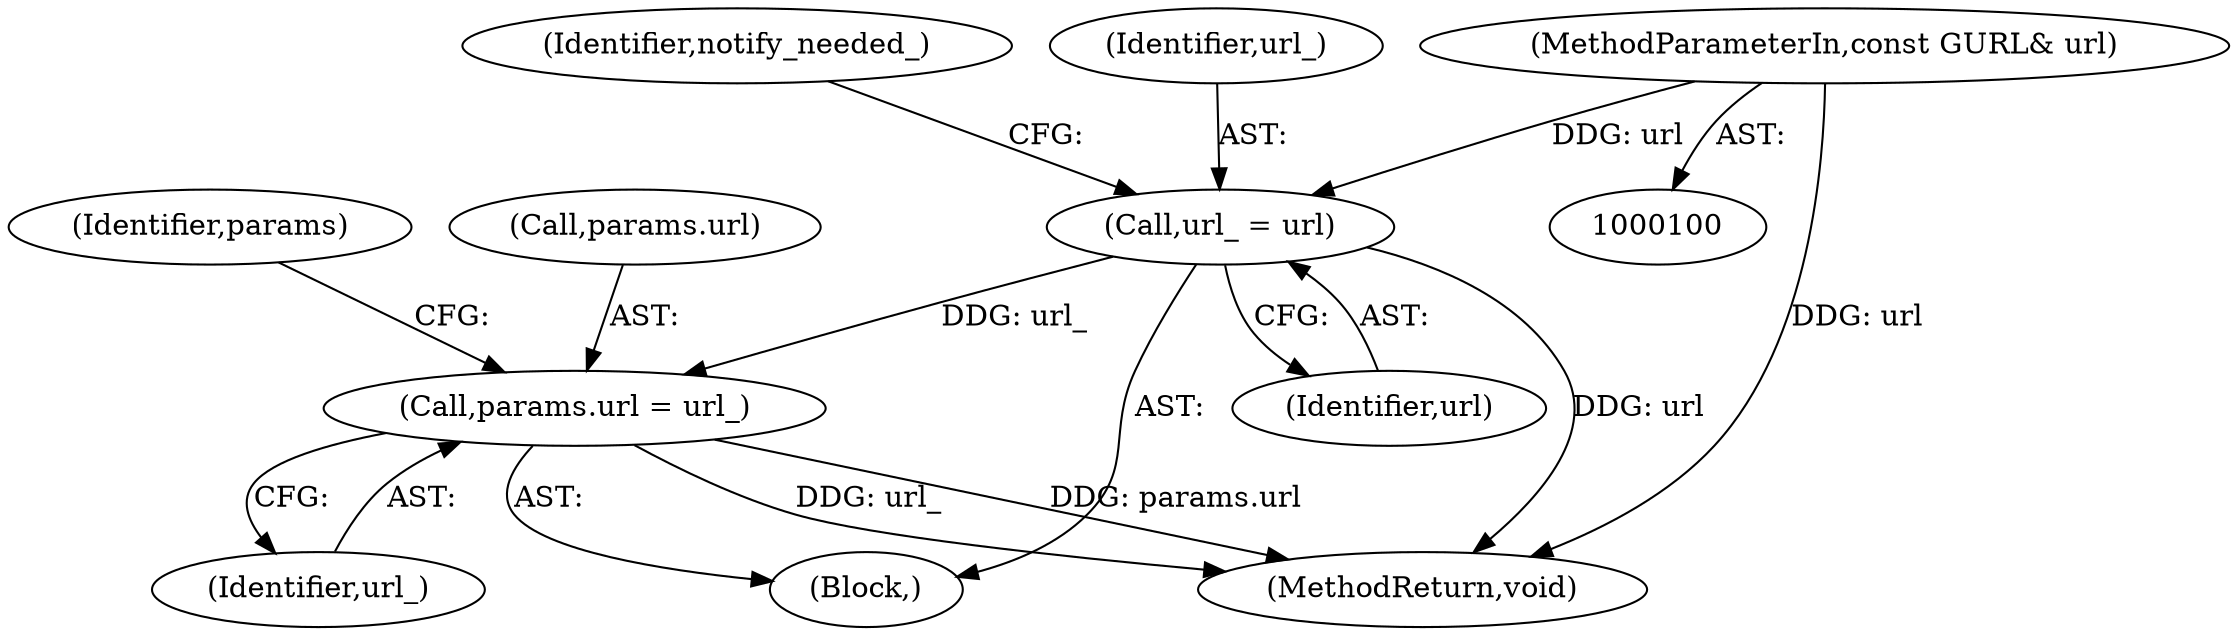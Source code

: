 digraph "1_Chrome_ea3d1d84be3d6f97bf50e76511c9e26af6895533_15@del" {
"1000110" [label="(Call,url_ = url)"];
"1000102" [label="(MethodParameterIn,const GURL& url)"];
"1000125" [label="(Call,params.url = url_)"];
"1000114" [label="(Identifier,notify_needed_)"];
"1000125" [label="(Call,params.url = url_)"];
"1000110" [label="(Call,url_ = url)"];
"1000132" [label="(Identifier,params)"];
"1000112" [label="(Identifier,url)"];
"1000106" [label="(Block,)"];
"1000153" [label="(MethodReturn,void)"];
"1000129" [label="(Identifier,url_)"];
"1000111" [label="(Identifier,url_)"];
"1000102" [label="(MethodParameterIn,const GURL& url)"];
"1000126" [label="(Call,params.url)"];
"1000110" -> "1000106"  [label="AST: "];
"1000110" -> "1000112"  [label="CFG: "];
"1000111" -> "1000110"  [label="AST: "];
"1000112" -> "1000110"  [label="AST: "];
"1000114" -> "1000110"  [label="CFG: "];
"1000110" -> "1000153"  [label="DDG: url"];
"1000102" -> "1000110"  [label="DDG: url"];
"1000110" -> "1000125"  [label="DDG: url_"];
"1000102" -> "1000100"  [label="AST: "];
"1000102" -> "1000153"  [label="DDG: url"];
"1000125" -> "1000106"  [label="AST: "];
"1000125" -> "1000129"  [label="CFG: "];
"1000126" -> "1000125"  [label="AST: "];
"1000129" -> "1000125"  [label="AST: "];
"1000132" -> "1000125"  [label="CFG: "];
"1000125" -> "1000153"  [label="DDG: params.url"];
"1000125" -> "1000153"  [label="DDG: url_"];
}
